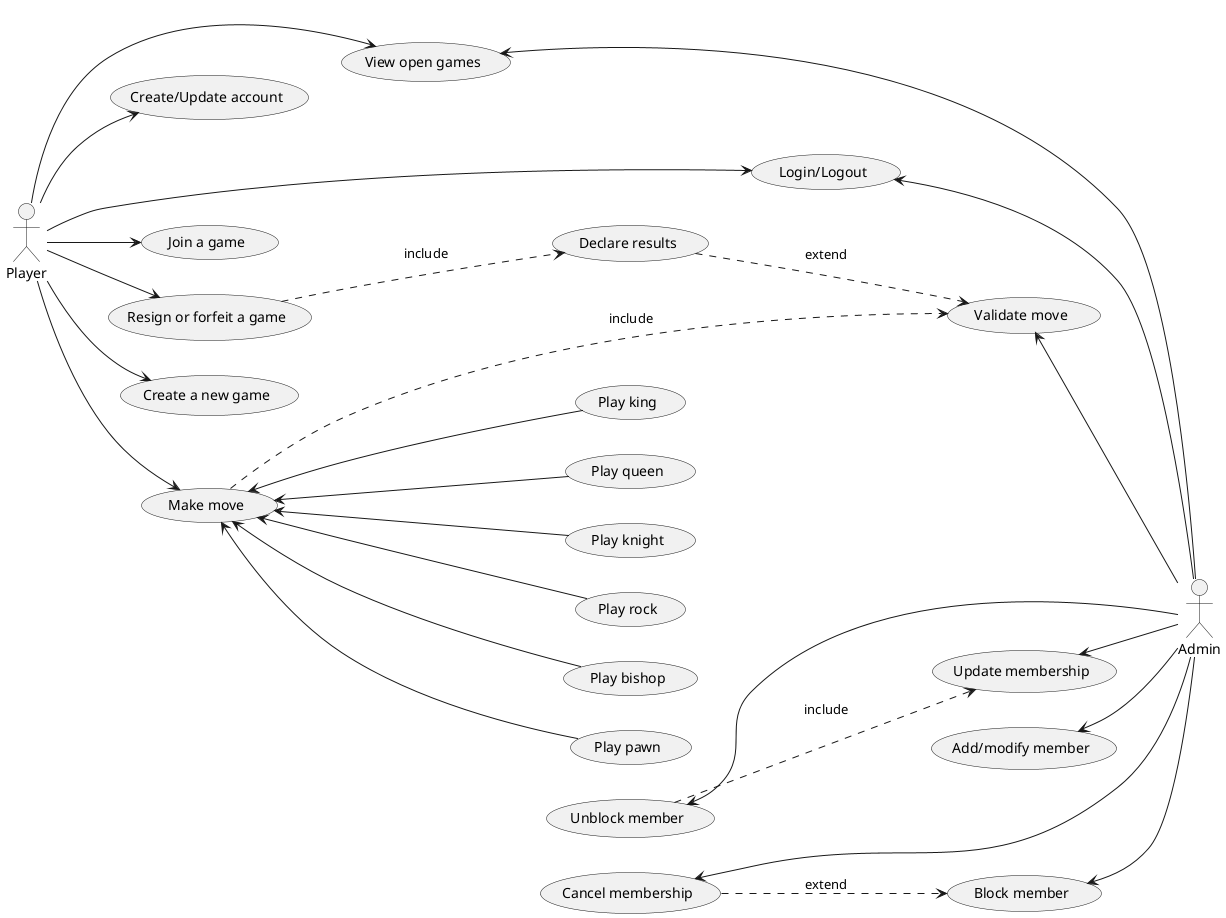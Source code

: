 @startuml
left to right direction

Player --> (View open games)
Player --> (Create/Update account)
Player --> (Login/Logout)
Player --> (Join a game)
Player --> (Resign or forfeit a game)
    (Resign or forfeit a game) ..> (Declare results): include
        (Declare results) ..> (Validate move): extend
Player --> (Create a new game)
Player --> (Make move)
    (Make move) ..> (Validate move): include
    (Make move) <-- (Play king)
    (Make move) <-- (Play queen)
    (Make move) <-- (Play knight)
    (Make move) <-- (Play rock)
    (Make move) <-- (Play bishop)
    (Make move) <-- (Play pawn)

(Unblock member) <-- Admin
    (Unblock member) ..> (Update membership): include
(Update membership) <-- Admin
(Add/modify member) <-- Admin
(Block member) <-- Admin
(Cancel membership) <-- Admin
    (Cancel membership) ..> (Block member): extend
(View open games) <-- Admin
(Login/Logout) <-- Admin
(Validate move) <-- Admin
@enduml

